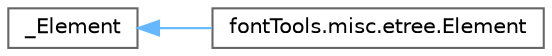 digraph "Graphical Class Hierarchy"
{
 // LATEX_PDF_SIZE
  bgcolor="transparent";
  edge [fontname=Helvetica,fontsize=10,labelfontname=Helvetica,labelfontsize=10];
  node [fontname=Helvetica,fontsize=10,shape=box,height=0.2,width=0.4];
  rankdir="LR";
  Node0 [id="Node000000",label="_Element",height=0.2,width=0.4,color="grey40", fillcolor="white", style="filled",URL="$d7/de7/class__Element.html",tooltip=" "];
  Node0 -> Node1 [id="edge2615_Node000000_Node000001",dir="back",color="steelblue1",style="solid",tooltip=" "];
  Node1 [id="Node000001",label="fontTools.misc.etree.Element",height=0.2,width=0.4,color="grey40", fillcolor="white", style="filled",URL="$df/d0e/classfontTools_1_1misc_1_1etree_1_1Element.html",tooltip=" "];
}
